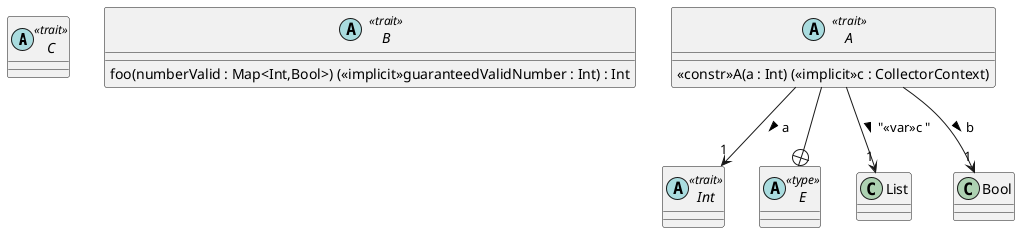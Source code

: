 @startuml need_to_find_id
abstract class C << trait >>
abstract class B << trait >>{
    foo(numberValid : Map<Int,Bool>) (<< implicit >>guaranteedValidNumber : Int) : Int
    }
abstract class Int << trait >>
abstract class A << trait >>{
    << constr >>A(a : Int) (<< implicit >>c : CollectorContext) 
    }
A --+ E 
abstract class E << type >>
A --> "1" List : "<< var >>c " > 
A --> "1" Bool : b  > 
A --> "1" Int : a  > 
@enduml

Process finished with exit code 0




